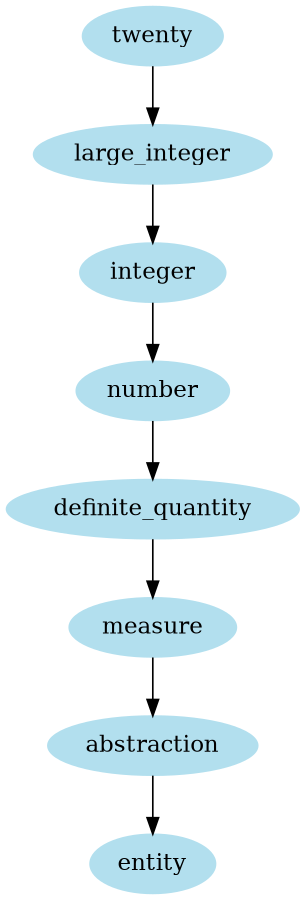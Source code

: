 digraph unix {
	node [color=lightblue2 style=filled]
	size="6,6"
	twenty -> large_integer
	large_integer -> integer
	integer -> number
	number -> definite_quantity
	definite_quantity -> measure
	measure -> abstraction
	abstraction -> entity
}
